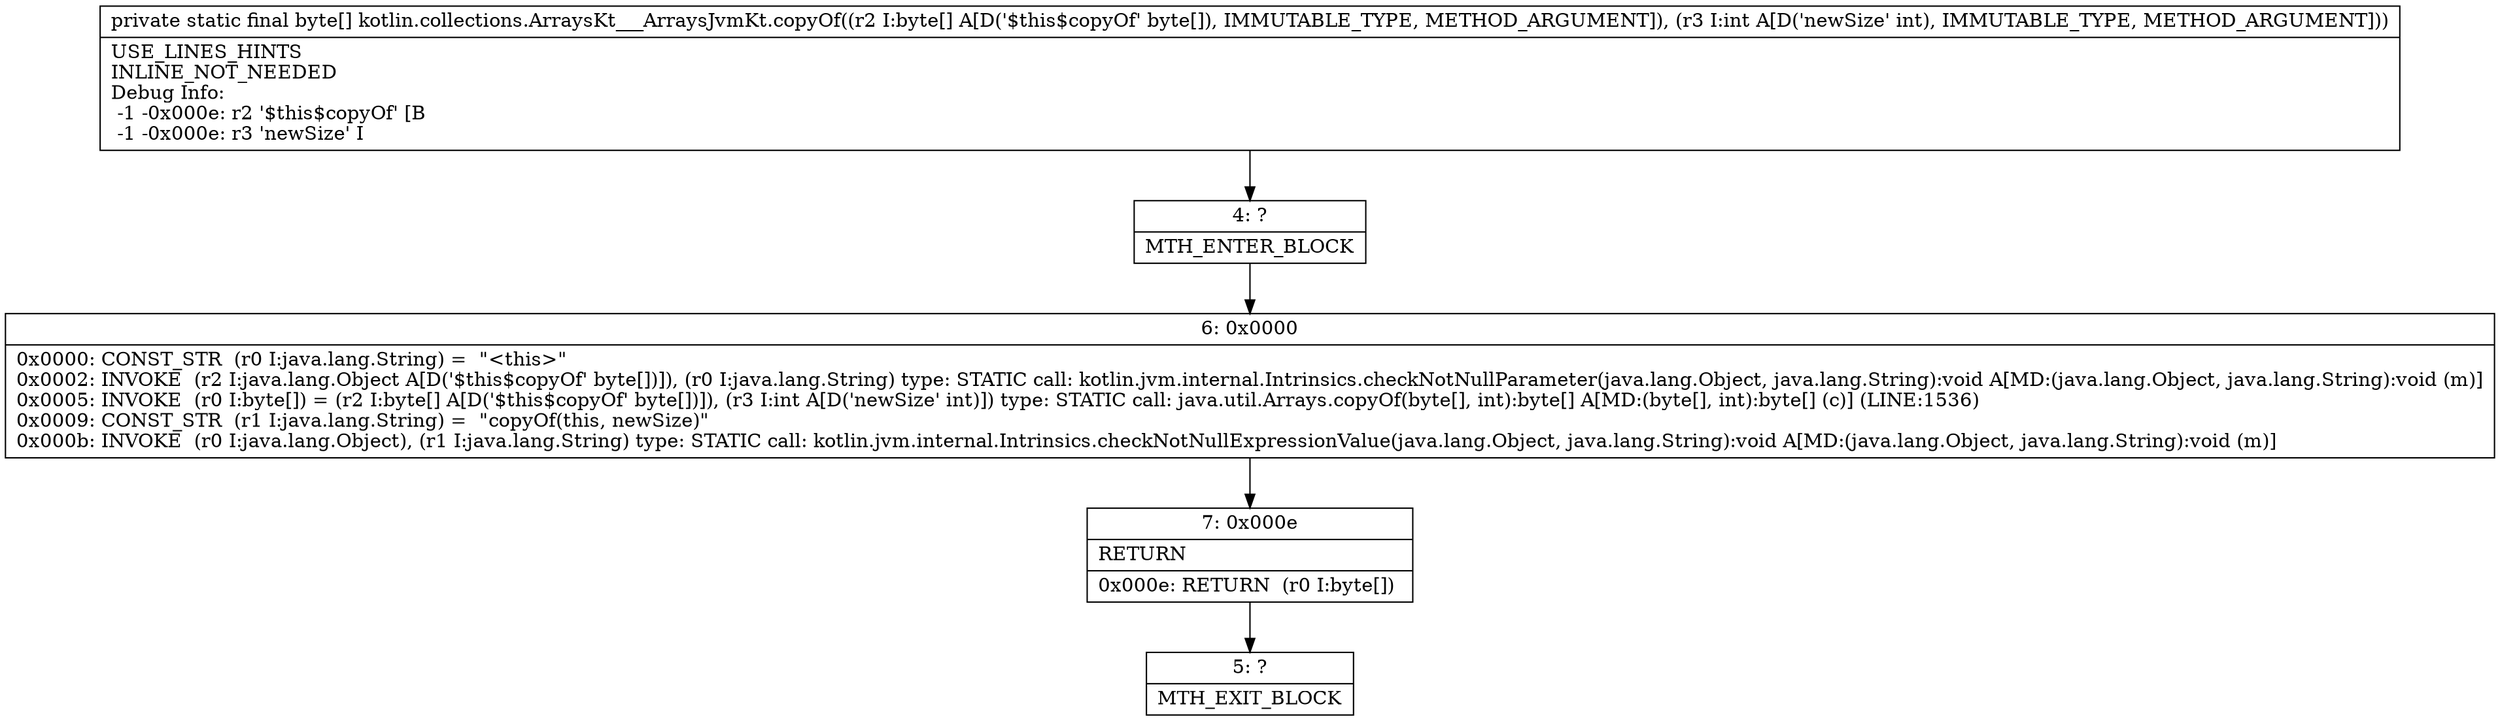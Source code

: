 digraph "CFG forkotlin.collections.ArraysKt___ArraysJvmKt.copyOf([BI)[B" {
Node_4 [shape=record,label="{4\:\ ?|MTH_ENTER_BLOCK\l}"];
Node_6 [shape=record,label="{6\:\ 0x0000|0x0000: CONST_STR  (r0 I:java.lang.String) =  \"\<this\>\" \l0x0002: INVOKE  (r2 I:java.lang.Object A[D('$this$copyOf' byte[])]), (r0 I:java.lang.String) type: STATIC call: kotlin.jvm.internal.Intrinsics.checkNotNullParameter(java.lang.Object, java.lang.String):void A[MD:(java.lang.Object, java.lang.String):void (m)]\l0x0005: INVOKE  (r0 I:byte[]) = (r2 I:byte[] A[D('$this$copyOf' byte[])]), (r3 I:int A[D('newSize' int)]) type: STATIC call: java.util.Arrays.copyOf(byte[], int):byte[] A[MD:(byte[], int):byte[] (c)] (LINE:1536)\l0x0009: CONST_STR  (r1 I:java.lang.String) =  \"copyOf(this, newSize)\" \l0x000b: INVOKE  (r0 I:java.lang.Object), (r1 I:java.lang.String) type: STATIC call: kotlin.jvm.internal.Intrinsics.checkNotNullExpressionValue(java.lang.Object, java.lang.String):void A[MD:(java.lang.Object, java.lang.String):void (m)]\l}"];
Node_7 [shape=record,label="{7\:\ 0x000e|RETURN\l|0x000e: RETURN  (r0 I:byte[]) \l}"];
Node_5 [shape=record,label="{5\:\ ?|MTH_EXIT_BLOCK\l}"];
MethodNode[shape=record,label="{private static final byte[] kotlin.collections.ArraysKt___ArraysJvmKt.copyOf((r2 I:byte[] A[D('$this$copyOf' byte[]), IMMUTABLE_TYPE, METHOD_ARGUMENT]), (r3 I:int A[D('newSize' int), IMMUTABLE_TYPE, METHOD_ARGUMENT]))  | USE_LINES_HINTS\lINLINE_NOT_NEEDED\lDebug Info:\l  \-1 \-0x000e: r2 '$this$copyOf' [B\l  \-1 \-0x000e: r3 'newSize' I\l}"];
MethodNode -> Node_4;Node_4 -> Node_6;
Node_6 -> Node_7;
Node_7 -> Node_5;
}

